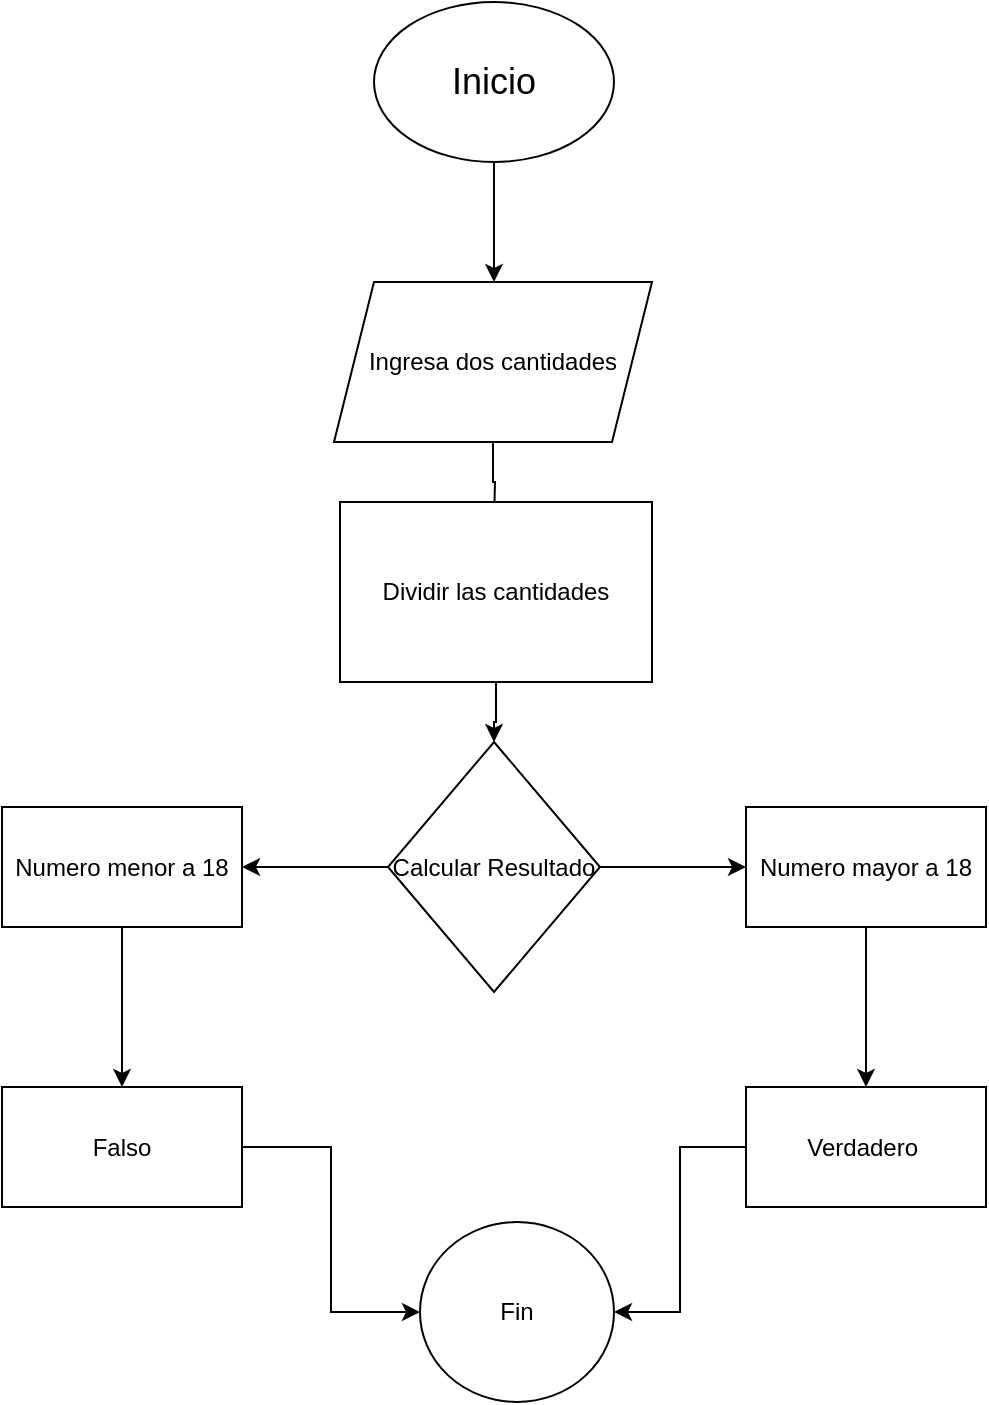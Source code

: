 <mxfile version="21.1.2" type="github">
  <diagram name="Página-1" id="yC3Ya9tQKtJzCt-TxTDm">
    <mxGraphModel dx="1434" dy="764" grid="1" gridSize="10" guides="1" tooltips="1" connect="1" arrows="1" fold="1" page="1" pageScale="1" pageWidth="827" pageHeight="1169" math="0" shadow="0">
      <root>
        <mxCell id="0" />
        <mxCell id="1" parent="0" />
        <mxCell id="g5x2a9oLAI8HUKNmbL3N-11" style="edgeStyle=orthogonalEdgeStyle;rounded=0;orthogonalLoop=1;jettySize=auto;html=1;" edge="1" parent="1" source="g5x2a9oLAI8HUKNmbL3N-1">
          <mxGeometry relative="1" as="geometry">
            <mxPoint x="414" y="170" as="targetPoint" />
          </mxGeometry>
        </mxCell>
        <mxCell id="g5x2a9oLAI8HUKNmbL3N-1" value="&lt;font style=&quot;font-size: 18px;&quot;&gt;Inicio&lt;/font&gt;" style="ellipse;whiteSpace=wrap;html=1;" vertex="1" parent="1">
          <mxGeometry x="354" y="30" width="120" height="80" as="geometry" />
        </mxCell>
        <mxCell id="g5x2a9oLAI8HUKNmbL3N-13" style="edgeStyle=orthogonalEdgeStyle;rounded=0;orthogonalLoop=1;jettySize=auto;html=1;" edge="1" parent="1" source="g5x2a9oLAI8HUKNmbL3N-12">
          <mxGeometry relative="1" as="geometry">
            <mxPoint x="414" y="290" as="targetPoint" />
          </mxGeometry>
        </mxCell>
        <mxCell id="g5x2a9oLAI8HUKNmbL3N-12" value="Ingresa dos cantidades" style="shape=parallelogram;perimeter=parallelogramPerimeter;whiteSpace=wrap;html=1;fixedSize=1;" vertex="1" parent="1">
          <mxGeometry x="334" y="170" width="159" height="80" as="geometry" />
        </mxCell>
        <mxCell id="g5x2a9oLAI8HUKNmbL3N-19" value="" style="edgeStyle=orthogonalEdgeStyle;rounded=0;orthogonalLoop=1;jettySize=auto;html=1;" edge="1" parent="1" source="g5x2a9oLAI8HUKNmbL3N-14" target="g5x2a9oLAI8HUKNmbL3N-18">
          <mxGeometry relative="1" as="geometry" />
        </mxCell>
        <mxCell id="g5x2a9oLAI8HUKNmbL3N-14" value="Dividir las cantidades" style="rounded=0;whiteSpace=wrap;html=1;" vertex="1" parent="1">
          <mxGeometry x="337" y="280" width="156" height="90" as="geometry" />
        </mxCell>
        <mxCell id="g5x2a9oLAI8HUKNmbL3N-24" value="" style="edgeStyle=orthogonalEdgeStyle;rounded=0;orthogonalLoop=1;jettySize=auto;html=1;" edge="1" parent="1" source="g5x2a9oLAI8HUKNmbL3N-18" target="g5x2a9oLAI8HUKNmbL3N-23">
          <mxGeometry relative="1" as="geometry" />
        </mxCell>
        <mxCell id="g5x2a9oLAI8HUKNmbL3N-31" value="" style="edgeStyle=orthogonalEdgeStyle;rounded=0;orthogonalLoop=1;jettySize=auto;html=1;" edge="1" parent="1" source="g5x2a9oLAI8HUKNmbL3N-18" target="g5x2a9oLAI8HUKNmbL3N-30">
          <mxGeometry relative="1" as="geometry" />
        </mxCell>
        <mxCell id="g5x2a9oLAI8HUKNmbL3N-18" value="Calcular Resultado" style="rhombus;whiteSpace=wrap;html=1;rounded=0;" vertex="1" parent="1">
          <mxGeometry x="361" y="400" width="106" height="125" as="geometry" />
        </mxCell>
        <mxCell id="g5x2a9oLAI8HUKNmbL3N-26" value="" style="edgeStyle=orthogonalEdgeStyle;rounded=0;orthogonalLoop=1;jettySize=auto;html=1;" edge="1" parent="1" source="g5x2a9oLAI8HUKNmbL3N-23" target="g5x2a9oLAI8HUKNmbL3N-25">
          <mxGeometry relative="1" as="geometry" />
        </mxCell>
        <mxCell id="g5x2a9oLAI8HUKNmbL3N-23" value="Numero mayor a 18" style="whiteSpace=wrap;html=1;rounded=0;" vertex="1" parent="1">
          <mxGeometry x="540" y="432.5" width="120" height="60" as="geometry" />
        </mxCell>
        <mxCell id="g5x2a9oLAI8HUKNmbL3N-40" style="edgeStyle=orthogonalEdgeStyle;rounded=0;orthogonalLoop=1;jettySize=auto;html=1;entryX=1;entryY=0.5;entryDx=0;entryDy=0;" edge="1" parent="1" source="g5x2a9oLAI8HUKNmbL3N-25" target="g5x2a9oLAI8HUKNmbL3N-28">
          <mxGeometry relative="1" as="geometry" />
        </mxCell>
        <mxCell id="g5x2a9oLAI8HUKNmbL3N-25" value="Verdadero&amp;nbsp;" style="whiteSpace=wrap;html=1;rounded=0;" vertex="1" parent="1">
          <mxGeometry x="540" y="572.5" width="120" height="60" as="geometry" />
        </mxCell>
        <mxCell id="g5x2a9oLAI8HUKNmbL3N-28" value="Fin" style="ellipse;whiteSpace=wrap;html=1;rounded=0;" vertex="1" parent="1">
          <mxGeometry x="377" y="640" width="97" height="90" as="geometry" />
        </mxCell>
        <mxCell id="g5x2a9oLAI8HUKNmbL3N-33" value="" style="edgeStyle=orthogonalEdgeStyle;rounded=0;orthogonalLoop=1;jettySize=auto;html=1;" edge="1" parent="1" source="g5x2a9oLAI8HUKNmbL3N-30" target="g5x2a9oLAI8HUKNmbL3N-32">
          <mxGeometry relative="1" as="geometry" />
        </mxCell>
        <mxCell id="g5x2a9oLAI8HUKNmbL3N-30" value="Numero menor a 18" style="whiteSpace=wrap;html=1;rounded=0;" vertex="1" parent="1">
          <mxGeometry x="168" y="432.5" width="120" height="60" as="geometry" />
        </mxCell>
        <mxCell id="g5x2a9oLAI8HUKNmbL3N-39" style="edgeStyle=orthogonalEdgeStyle;rounded=0;orthogonalLoop=1;jettySize=auto;html=1;entryX=0;entryY=0.5;entryDx=0;entryDy=0;" edge="1" parent="1" source="g5x2a9oLAI8HUKNmbL3N-32" target="g5x2a9oLAI8HUKNmbL3N-28">
          <mxGeometry relative="1" as="geometry" />
        </mxCell>
        <mxCell id="g5x2a9oLAI8HUKNmbL3N-32" value="Falso" style="whiteSpace=wrap;html=1;rounded=0;" vertex="1" parent="1">
          <mxGeometry x="168" y="572.5" width="120" height="60" as="geometry" />
        </mxCell>
      </root>
    </mxGraphModel>
  </diagram>
</mxfile>
